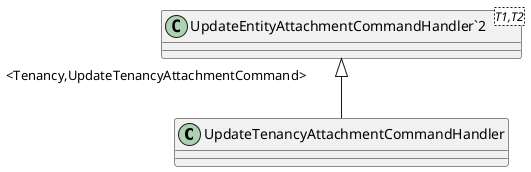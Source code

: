 @startuml
class UpdateTenancyAttachmentCommandHandler {
}
class "UpdateEntityAttachmentCommandHandler`2"<T1,T2> {
}
"UpdateEntityAttachmentCommandHandler`2" "<Tenancy,UpdateTenancyAttachmentCommand>" <|-- UpdateTenancyAttachmentCommandHandler
@enduml
